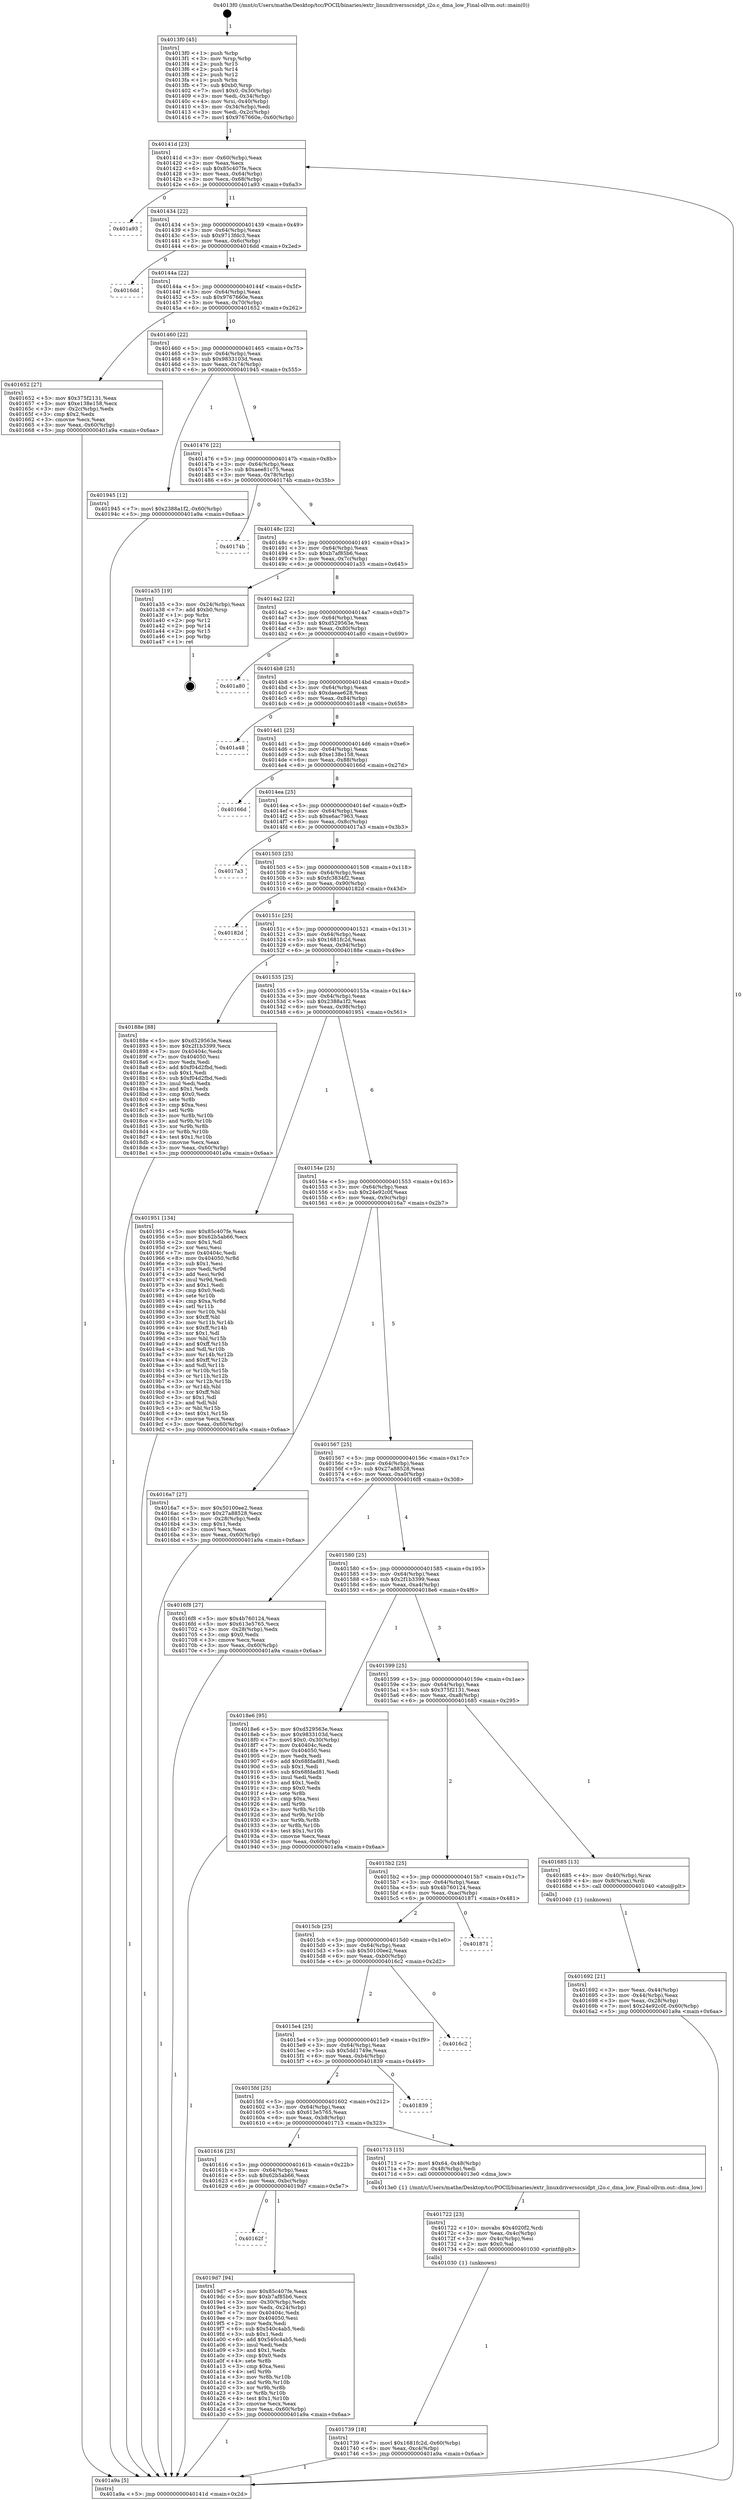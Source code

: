 digraph "0x4013f0" {
  label = "0x4013f0 (/mnt/c/Users/mathe/Desktop/tcc/POCII/binaries/extr_linuxdriversscsidpt_i2o.c_dma_low_Final-ollvm.out::main(0))"
  labelloc = "t"
  node[shape=record]

  Entry [label="",width=0.3,height=0.3,shape=circle,fillcolor=black,style=filled]
  "0x40141d" [label="{
     0x40141d [23]\l
     | [instrs]\l
     &nbsp;&nbsp;0x40141d \<+3\>: mov -0x60(%rbp),%eax\l
     &nbsp;&nbsp;0x401420 \<+2\>: mov %eax,%ecx\l
     &nbsp;&nbsp;0x401422 \<+6\>: sub $0x85c407fe,%ecx\l
     &nbsp;&nbsp;0x401428 \<+3\>: mov %eax,-0x64(%rbp)\l
     &nbsp;&nbsp;0x40142b \<+3\>: mov %ecx,-0x68(%rbp)\l
     &nbsp;&nbsp;0x40142e \<+6\>: je 0000000000401a93 \<main+0x6a3\>\l
  }"]
  "0x401a93" [label="{
     0x401a93\l
  }", style=dashed]
  "0x401434" [label="{
     0x401434 [22]\l
     | [instrs]\l
     &nbsp;&nbsp;0x401434 \<+5\>: jmp 0000000000401439 \<main+0x49\>\l
     &nbsp;&nbsp;0x401439 \<+3\>: mov -0x64(%rbp),%eax\l
     &nbsp;&nbsp;0x40143c \<+5\>: sub $0x9713fdc3,%eax\l
     &nbsp;&nbsp;0x401441 \<+3\>: mov %eax,-0x6c(%rbp)\l
     &nbsp;&nbsp;0x401444 \<+6\>: je 00000000004016dd \<main+0x2ed\>\l
  }"]
  Exit [label="",width=0.3,height=0.3,shape=circle,fillcolor=black,style=filled,peripheries=2]
  "0x4016dd" [label="{
     0x4016dd\l
  }", style=dashed]
  "0x40144a" [label="{
     0x40144a [22]\l
     | [instrs]\l
     &nbsp;&nbsp;0x40144a \<+5\>: jmp 000000000040144f \<main+0x5f\>\l
     &nbsp;&nbsp;0x40144f \<+3\>: mov -0x64(%rbp),%eax\l
     &nbsp;&nbsp;0x401452 \<+5\>: sub $0x9767660e,%eax\l
     &nbsp;&nbsp;0x401457 \<+3\>: mov %eax,-0x70(%rbp)\l
     &nbsp;&nbsp;0x40145a \<+6\>: je 0000000000401652 \<main+0x262\>\l
  }"]
  "0x40162f" [label="{
     0x40162f\l
  }", style=dashed]
  "0x401652" [label="{
     0x401652 [27]\l
     | [instrs]\l
     &nbsp;&nbsp;0x401652 \<+5\>: mov $0x375f2131,%eax\l
     &nbsp;&nbsp;0x401657 \<+5\>: mov $0xe138e158,%ecx\l
     &nbsp;&nbsp;0x40165c \<+3\>: mov -0x2c(%rbp),%edx\l
     &nbsp;&nbsp;0x40165f \<+3\>: cmp $0x2,%edx\l
     &nbsp;&nbsp;0x401662 \<+3\>: cmovne %ecx,%eax\l
     &nbsp;&nbsp;0x401665 \<+3\>: mov %eax,-0x60(%rbp)\l
     &nbsp;&nbsp;0x401668 \<+5\>: jmp 0000000000401a9a \<main+0x6aa\>\l
  }"]
  "0x401460" [label="{
     0x401460 [22]\l
     | [instrs]\l
     &nbsp;&nbsp;0x401460 \<+5\>: jmp 0000000000401465 \<main+0x75\>\l
     &nbsp;&nbsp;0x401465 \<+3\>: mov -0x64(%rbp),%eax\l
     &nbsp;&nbsp;0x401468 \<+5\>: sub $0x9833103d,%eax\l
     &nbsp;&nbsp;0x40146d \<+3\>: mov %eax,-0x74(%rbp)\l
     &nbsp;&nbsp;0x401470 \<+6\>: je 0000000000401945 \<main+0x555\>\l
  }"]
  "0x401a9a" [label="{
     0x401a9a [5]\l
     | [instrs]\l
     &nbsp;&nbsp;0x401a9a \<+5\>: jmp 000000000040141d \<main+0x2d\>\l
  }"]
  "0x4013f0" [label="{
     0x4013f0 [45]\l
     | [instrs]\l
     &nbsp;&nbsp;0x4013f0 \<+1\>: push %rbp\l
     &nbsp;&nbsp;0x4013f1 \<+3\>: mov %rsp,%rbp\l
     &nbsp;&nbsp;0x4013f4 \<+2\>: push %r15\l
     &nbsp;&nbsp;0x4013f6 \<+2\>: push %r14\l
     &nbsp;&nbsp;0x4013f8 \<+2\>: push %r12\l
     &nbsp;&nbsp;0x4013fa \<+1\>: push %rbx\l
     &nbsp;&nbsp;0x4013fb \<+7\>: sub $0xb0,%rsp\l
     &nbsp;&nbsp;0x401402 \<+7\>: movl $0x0,-0x30(%rbp)\l
     &nbsp;&nbsp;0x401409 \<+3\>: mov %edi,-0x34(%rbp)\l
     &nbsp;&nbsp;0x40140c \<+4\>: mov %rsi,-0x40(%rbp)\l
     &nbsp;&nbsp;0x401410 \<+3\>: mov -0x34(%rbp),%edi\l
     &nbsp;&nbsp;0x401413 \<+3\>: mov %edi,-0x2c(%rbp)\l
     &nbsp;&nbsp;0x401416 \<+7\>: movl $0x9767660e,-0x60(%rbp)\l
  }"]
  "0x4019d7" [label="{
     0x4019d7 [94]\l
     | [instrs]\l
     &nbsp;&nbsp;0x4019d7 \<+5\>: mov $0x85c407fe,%eax\l
     &nbsp;&nbsp;0x4019dc \<+5\>: mov $0xb7af85b6,%ecx\l
     &nbsp;&nbsp;0x4019e1 \<+3\>: mov -0x30(%rbp),%edx\l
     &nbsp;&nbsp;0x4019e4 \<+3\>: mov %edx,-0x24(%rbp)\l
     &nbsp;&nbsp;0x4019e7 \<+7\>: mov 0x40404c,%edx\l
     &nbsp;&nbsp;0x4019ee \<+7\>: mov 0x404050,%esi\l
     &nbsp;&nbsp;0x4019f5 \<+2\>: mov %edx,%edi\l
     &nbsp;&nbsp;0x4019f7 \<+6\>: sub $0x540c4ab5,%edi\l
     &nbsp;&nbsp;0x4019fd \<+3\>: sub $0x1,%edi\l
     &nbsp;&nbsp;0x401a00 \<+6\>: add $0x540c4ab5,%edi\l
     &nbsp;&nbsp;0x401a06 \<+3\>: imul %edi,%edx\l
     &nbsp;&nbsp;0x401a09 \<+3\>: and $0x1,%edx\l
     &nbsp;&nbsp;0x401a0c \<+3\>: cmp $0x0,%edx\l
     &nbsp;&nbsp;0x401a0f \<+4\>: sete %r8b\l
     &nbsp;&nbsp;0x401a13 \<+3\>: cmp $0xa,%esi\l
     &nbsp;&nbsp;0x401a16 \<+4\>: setl %r9b\l
     &nbsp;&nbsp;0x401a1a \<+3\>: mov %r8b,%r10b\l
     &nbsp;&nbsp;0x401a1d \<+3\>: and %r9b,%r10b\l
     &nbsp;&nbsp;0x401a20 \<+3\>: xor %r9b,%r8b\l
     &nbsp;&nbsp;0x401a23 \<+3\>: or %r8b,%r10b\l
     &nbsp;&nbsp;0x401a26 \<+4\>: test $0x1,%r10b\l
     &nbsp;&nbsp;0x401a2a \<+3\>: cmovne %ecx,%eax\l
     &nbsp;&nbsp;0x401a2d \<+3\>: mov %eax,-0x60(%rbp)\l
     &nbsp;&nbsp;0x401a30 \<+5\>: jmp 0000000000401a9a \<main+0x6aa\>\l
  }"]
  "0x401945" [label="{
     0x401945 [12]\l
     | [instrs]\l
     &nbsp;&nbsp;0x401945 \<+7\>: movl $0x2388a1f2,-0x60(%rbp)\l
     &nbsp;&nbsp;0x40194c \<+5\>: jmp 0000000000401a9a \<main+0x6aa\>\l
  }"]
  "0x401476" [label="{
     0x401476 [22]\l
     | [instrs]\l
     &nbsp;&nbsp;0x401476 \<+5\>: jmp 000000000040147b \<main+0x8b\>\l
     &nbsp;&nbsp;0x40147b \<+3\>: mov -0x64(%rbp),%eax\l
     &nbsp;&nbsp;0x40147e \<+5\>: sub $0xaee81c75,%eax\l
     &nbsp;&nbsp;0x401483 \<+3\>: mov %eax,-0x78(%rbp)\l
     &nbsp;&nbsp;0x401486 \<+6\>: je 000000000040174b \<main+0x35b\>\l
  }"]
  "0x401739" [label="{
     0x401739 [18]\l
     | [instrs]\l
     &nbsp;&nbsp;0x401739 \<+7\>: movl $0x1681fc2d,-0x60(%rbp)\l
     &nbsp;&nbsp;0x401740 \<+6\>: mov %eax,-0xc4(%rbp)\l
     &nbsp;&nbsp;0x401746 \<+5\>: jmp 0000000000401a9a \<main+0x6aa\>\l
  }"]
  "0x40174b" [label="{
     0x40174b\l
  }", style=dashed]
  "0x40148c" [label="{
     0x40148c [22]\l
     | [instrs]\l
     &nbsp;&nbsp;0x40148c \<+5\>: jmp 0000000000401491 \<main+0xa1\>\l
     &nbsp;&nbsp;0x401491 \<+3\>: mov -0x64(%rbp),%eax\l
     &nbsp;&nbsp;0x401494 \<+5\>: sub $0xb7af85b6,%eax\l
     &nbsp;&nbsp;0x401499 \<+3\>: mov %eax,-0x7c(%rbp)\l
     &nbsp;&nbsp;0x40149c \<+6\>: je 0000000000401a35 \<main+0x645\>\l
  }"]
  "0x401722" [label="{
     0x401722 [23]\l
     | [instrs]\l
     &nbsp;&nbsp;0x401722 \<+10\>: movabs $0x4020f2,%rdi\l
     &nbsp;&nbsp;0x40172c \<+3\>: mov %eax,-0x4c(%rbp)\l
     &nbsp;&nbsp;0x40172f \<+3\>: mov -0x4c(%rbp),%esi\l
     &nbsp;&nbsp;0x401732 \<+2\>: mov $0x0,%al\l
     &nbsp;&nbsp;0x401734 \<+5\>: call 0000000000401030 \<printf@plt\>\l
     | [calls]\l
     &nbsp;&nbsp;0x401030 \{1\} (unknown)\l
  }"]
  "0x401a35" [label="{
     0x401a35 [19]\l
     | [instrs]\l
     &nbsp;&nbsp;0x401a35 \<+3\>: mov -0x24(%rbp),%eax\l
     &nbsp;&nbsp;0x401a38 \<+7\>: add $0xb0,%rsp\l
     &nbsp;&nbsp;0x401a3f \<+1\>: pop %rbx\l
     &nbsp;&nbsp;0x401a40 \<+2\>: pop %r12\l
     &nbsp;&nbsp;0x401a42 \<+2\>: pop %r14\l
     &nbsp;&nbsp;0x401a44 \<+2\>: pop %r15\l
     &nbsp;&nbsp;0x401a46 \<+1\>: pop %rbp\l
     &nbsp;&nbsp;0x401a47 \<+1\>: ret\l
  }"]
  "0x4014a2" [label="{
     0x4014a2 [22]\l
     | [instrs]\l
     &nbsp;&nbsp;0x4014a2 \<+5\>: jmp 00000000004014a7 \<main+0xb7\>\l
     &nbsp;&nbsp;0x4014a7 \<+3\>: mov -0x64(%rbp),%eax\l
     &nbsp;&nbsp;0x4014aa \<+5\>: sub $0xd529563e,%eax\l
     &nbsp;&nbsp;0x4014af \<+3\>: mov %eax,-0x80(%rbp)\l
     &nbsp;&nbsp;0x4014b2 \<+6\>: je 0000000000401a80 \<main+0x690\>\l
  }"]
  "0x401616" [label="{
     0x401616 [25]\l
     | [instrs]\l
     &nbsp;&nbsp;0x401616 \<+5\>: jmp 000000000040161b \<main+0x22b\>\l
     &nbsp;&nbsp;0x40161b \<+3\>: mov -0x64(%rbp),%eax\l
     &nbsp;&nbsp;0x40161e \<+5\>: sub $0x62b5ab66,%eax\l
     &nbsp;&nbsp;0x401623 \<+6\>: mov %eax,-0xbc(%rbp)\l
     &nbsp;&nbsp;0x401629 \<+6\>: je 00000000004019d7 \<main+0x5e7\>\l
  }"]
  "0x401a80" [label="{
     0x401a80\l
  }", style=dashed]
  "0x4014b8" [label="{
     0x4014b8 [25]\l
     | [instrs]\l
     &nbsp;&nbsp;0x4014b8 \<+5\>: jmp 00000000004014bd \<main+0xcd\>\l
     &nbsp;&nbsp;0x4014bd \<+3\>: mov -0x64(%rbp),%eax\l
     &nbsp;&nbsp;0x4014c0 \<+5\>: sub $0xdaeae628,%eax\l
     &nbsp;&nbsp;0x4014c5 \<+6\>: mov %eax,-0x84(%rbp)\l
     &nbsp;&nbsp;0x4014cb \<+6\>: je 0000000000401a48 \<main+0x658\>\l
  }"]
  "0x401713" [label="{
     0x401713 [15]\l
     | [instrs]\l
     &nbsp;&nbsp;0x401713 \<+7\>: movl $0x64,-0x48(%rbp)\l
     &nbsp;&nbsp;0x40171a \<+3\>: mov -0x48(%rbp),%edi\l
     &nbsp;&nbsp;0x40171d \<+5\>: call 00000000004013e0 \<dma_low\>\l
     | [calls]\l
     &nbsp;&nbsp;0x4013e0 \{1\} (/mnt/c/Users/mathe/Desktop/tcc/POCII/binaries/extr_linuxdriversscsidpt_i2o.c_dma_low_Final-ollvm.out::dma_low)\l
  }"]
  "0x401a48" [label="{
     0x401a48\l
  }", style=dashed]
  "0x4014d1" [label="{
     0x4014d1 [25]\l
     | [instrs]\l
     &nbsp;&nbsp;0x4014d1 \<+5\>: jmp 00000000004014d6 \<main+0xe6\>\l
     &nbsp;&nbsp;0x4014d6 \<+3\>: mov -0x64(%rbp),%eax\l
     &nbsp;&nbsp;0x4014d9 \<+5\>: sub $0xe138e158,%eax\l
     &nbsp;&nbsp;0x4014de \<+6\>: mov %eax,-0x88(%rbp)\l
     &nbsp;&nbsp;0x4014e4 \<+6\>: je 000000000040166d \<main+0x27d\>\l
  }"]
  "0x4015fd" [label="{
     0x4015fd [25]\l
     | [instrs]\l
     &nbsp;&nbsp;0x4015fd \<+5\>: jmp 0000000000401602 \<main+0x212\>\l
     &nbsp;&nbsp;0x401602 \<+3\>: mov -0x64(%rbp),%eax\l
     &nbsp;&nbsp;0x401605 \<+5\>: sub $0x613e5765,%eax\l
     &nbsp;&nbsp;0x40160a \<+6\>: mov %eax,-0xb8(%rbp)\l
     &nbsp;&nbsp;0x401610 \<+6\>: je 0000000000401713 \<main+0x323\>\l
  }"]
  "0x40166d" [label="{
     0x40166d\l
  }", style=dashed]
  "0x4014ea" [label="{
     0x4014ea [25]\l
     | [instrs]\l
     &nbsp;&nbsp;0x4014ea \<+5\>: jmp 00000000004014ef \<main+0xff\>\l
     &nbsp;&nbsp;0x4014ef \<+3\>: mov -0x64(%rbp),%eax\l
     &nbsp;&nbsp;0x4014f2 \<+5\>: sub $0xe6ac7963,%eax\l
     &nbsp;&nbsp;0x4014f7 \<+6\>: mov %eax,-0x8c(%rbp)\l
     &nbsp;&nbsp;0x4014fd \<+6\>: je 00000000004017a3 \<main+0x3b3\>\l
  }"]
  "0x401839" [label="{
     0x401839\l
  }", style=dashed]
  "0x4017a3" [label="{
     0x4017a3\l
  }", style=dashed]
  "0x401503" [label="{
     0x401503 [25]\l
     | [instrs]\l
     &nbsp;&nbsp;0x401503 \<+5\>: jmp 0000000000401508 \<main+0x118\>\l
     &nbsp;&nbsp;0x401508 \<+3\>: mov -0x64(%rbp),%eax\l
     &nbsp;&nbsp;0x40150b \<+5\>: sub $0xfc3834f2,%eax\l
     &nbsp;&nbsp;0x401510 \<+6\>: mov %eax,-0x90(%rbp)\l
     &nbsp;&nbsp;0x401516 \<+6\>: je 000000000040182d \<main+0x43d\>\l
  }"]
  "0x4015e4" [label="{
     0x4015e4 [25]\l
     | [instrs]\l
     &nbsp;&nbsp;0x4015e4 \<+5\>: jmp 00000000004015e9 \<main+0x1f9\>\l
     &nbsp;&nbsp;0x4015e9 \<+3\>: mov -0x64(%rbp),%eax\l
     &nbsp;&nbsp;0x4015ec \<+5\>: sub $0x5dd1749e,%eax\l
     &nbsp;&nbsp;0x4015f1 \<+6\>: mov %eax,-0xb4(%rbp)\l
     &nbsp;&nbsp;0x4015f7 \<+6\>: je 0000000000401839 \<main+0x449\>\l
  }"]
  "0x40182d" [label="{
     0x40182d\l
  }", style=dashed]
  "0x40151c" [label="{
     0x40151c [25]\l
     | [instrs]\l
     &nbsp;&nbsp;0x40151c \<+5\>: jmp 0000000000401521 \<main+0x131\>\l
     &nbsp;&nbsp;0x401521 \<+3\>: mov -0x64(%rbp),%eax\l
     &nbsp;&nbsp;0x401524 \<+5\>: sub $0x1681fc2d,%eax\l
     &nbsp;&nbsp;0x401529 \<+6\>: mov %eax,-0x94(%rbp)\l
     &nbsp;&nbsp;0x40152f \<+6\>: je 000000000040188e \<main+0x49e\>\l
  }"]
  "0x4016c2" [label="{
     0x4016c2\l
  }", style=dashed]
  "0x40188e" [label="{
     0x40188e [88]\l
     | [instrs]\l
     &nbsp;&nbsp;0x40188e \<+5\>: mov $0xd529563e,%eax\l
     &nbsp;&nbsp;0x401893 \<+5\>: mov $0x2f1b3399,%ecx\l
     &nbsp;&nbsp;0x401898 \<+7\>: mov 0x40404c,%edx\l
     &nbsp;&nbsp;0x40189f \<+7\>: mov 0x404050,%esi\l
     &nbsp;&nbsp;0x4018a6 \<+2\>: mov %edx,%edi\l
     &nbsp;&nbsp;0x4018a8 \<+6\>: add $0xf04d2fbd,%edi\l
     &nbsp;&nbsp;0x4018ae \<+3\>: sub $0x1,%edi\l
     &nbsp;&nbsp;0x4018b1 \<+6\>: sub $0xf04d2fbd,%edi\l
     &nbsp;&nbsp;0x4018b7 \<+3\>: imul %edi,%edx\l
     &nbsp;&nbsp;0x4018ba \<+3\>: and $0x1,%edx\l
     &nbsp;&nbsp;0x4018bd \<+3\>: cmp $0x0,%edx\l
     &nbsp;&nbsp;0x4018c0 \<+4\>: sete %r8b\l
     &nbsp;&nbsp;0x4018c4 \<+3\>: cmp $0xa,%esi\l
     &nbsp;&nbsp;0x4018c7 \<+4\>: setl %r9b\l
     &nbsp;&nbsp;0x4018cb \<+3\>: mov %r8b,%r10b\l
     &nbsp;&nbsp;0x4018ce \<+3\>: and %r9b,%r10b\l
     &nbsp;&nbsp;0x4018d1 \<+3\>: xor %r9b,%r8b\l
     &nbsp;&nbsp;0x4018d4 \<+3\>: or %r8b,%r10b\l
     &nbsp;&nbsp;0x4018d7 \<+4\>: test $0x1,%r10b\l
     &nbsp;&nbsp;0x4018db \<+3\>: cmovne %ecx,%eax\l
     &nbsp;&nbsp;0x4018de \<+3\>: mov %eax,-0x60(%rbp)\l
     &nbsp;&nbsp;0x4018e1 \<+5\>: jmp 0000000000401a9a \<main+0x6aa\>\l
  }"]
  "0x401535" [label="{
     0x401535 [25]\l
     | [instrs]\l
     &nbsp;&nbsp;0x401535 \<+5\>: jmp 000000000040153a \<main+0x14a\>\l
     &nbsp;&nbsp;0x40153a \<+3\>: mov -0x64(%rbp),%eax\l
     &nbsp;&nbsp;0x40153d \<+5\>: sub $0x2388a1f2,%eax\l
     &nbsp;&nbsp;0x401542 \<+6\>: mov %eax,-0x98(%rbp)\l
     &nbsp;&nbsp;0x401548 \<+6\>: je 0000000000401951 \<main+0x561\>\l
  }"]
  "0x4015cb" [label="{
     0x4015cb [25]\l
     | [instrs]\l
     &nbsp;&nbsp;0x4015cb \<+5\>: jmp 00000000004015d0 \<main+0x1e0\>\l
     &nbsp;&nbsp;0x4015d0 \<+3\>: mov -0x64(%rbp),%eax\l
     &nbsp;&nbsp;0x4015d3 \<+5\>: sub $0x50100ee2,%eax\l
     &nbsp;&nbsp;0x4015d8 \<+6\>: mov %eax,-0xb0(%rbp)\l
     &nbsp;&nbsp;0x4015de \<+6\>: je 00000000004016c2 \<main+0x2d2\>\l
  }"]
  "0x401951" [label="{
     0x401951 [134]\l
     | [instrs]\l
     &nbsp;&nbsp;0x401951 \<+5\>: mov $0x85c407fe,%eax\l
     &nbsp;&nbsp;0x401956 \<+5\>: mov $0x62b5ab66,%ecx\l
     &nbsp;&nbsp;0x40195b \<+2\>: mov $0x1,%dl\l
     &nbsp;&nbsp;0x40195d \<+2\>: xor %esi,%esi\l
     &nbsp;&nbsp;0x40195f \<+7\>: mov 0x40404c,%edi\l
     &nbsp;&nbsp;0x401966 \<+8\>: mov 0x404050,%r8d\l
     &nbsp;&nbsp;0x40196e \<+3\>: sub $0x1,%esi\l
     &nbsp;&nbsp;0x401971 \<+3\>: mov %edi,%r9d\l
     &nbsp;&nbsp;0x401974 \<+3\>: add %esi,%r9d\l
     &nbsp;&nbsp;0x401977 \<+4\>: imul %r9d,%edi\l
     &nbsp;&nbsp;0x40197b \<+3\>: and $0x1,%edi\l
     &nbsp;&nbsp;0x40197e \<+3\>: cmp $0x0,%edi\l
     &nbsp;&nbsp;0x401981 \<+4\>: sete %r10b\l
     &nbsp;&nbsp;0x401985 \<+4\>: cmp $0xa,%r8d\l
     &nbsp;&nbsp;0x401989 \<+4\>: setl %r11b\l
     &nbsp;&nbsp;0x40198d \<+3\>: mov %r10b,%bl\l
     &nbsp;&nbsp;0x401990 \<+3\>: xor $0xff,%bl\l
     &nbsp;&nbsp;0x401993 \<+3\>: mov %r11b,%r14b\l
     &nbsp;&nbsp;0x401996 \<+4\>: xor $0xff,%r14b\l
     &nbsp;&nbsp;0x40199a \<+3\>: xor $0x1,%dl\l
     &nbsp;&nbsp;0x40199d \<+3\>: mov %bl,%r15b\l
     &nbsp;&nbsp;0x4019a0 \<+4\>: and $0xff,%r15b\l
     &nbsp;&nbsp;0x4019a4 \<+3\>: and %dl,%r10b\l
     &nbsp;&nbsp;0x4019a7 \<+3\>: mov %r14b,%r12b\l
     &nbsp;&nbsp;0x4019aa \<+4\>: and $0xff,%r12b\l
     &nbsp;&nbsp;0x4019ae \<+3\>: and %dl,%r11b\l
     &nbsp;&nbsp;0x4019b1 \<+3\>: or %r10b,%r15b\l
     &nbsp;&nbsp;0x4019b4 \<+3\>: or %r11b,%r12b\l
     &nbsp;&nbsp;0x4019b7 \<+3\>: xor %r12b,%r15b\l
     &nbsp;&nbsp;0x4019ba \<+3\>: or %r14b,%bl\l
     &nbsp;&nbsp;0x4019bd \<+3\>: xor $0xff,%bl\l
     &nbsp;&nbsp;0x4019c0 \<+3\>: or $0x1,%dl\l
     &nbsp;&nbsp;0x4019c3 \<+2\>: and %dl,%bl\l
     &nbsp;&nbsp;0x4019c5 \<+3\>: or %bl,%r15b\l
     &nbsp;&nbsp;0x4019c8 \<+4\>: test $0x1,%r15b\l
     &nbsp;&nbsp;0x4019cc \<+3\>: cmovne %ecx,%eax\l
     &nbsp;&nbsp;0x4019cf \<+3\>: mov %eax,-0x60(%rbp)\l
     &nbsp;&nbsp;0x4019d2 \<+5\>: jmp 0000000000401a9a \<main+0x6aa\>\l
  }"]
  "0x40154e" [label="{
     0x40154e [25]\l
     | [instrs]\l
     &nbsp;&nbsp;0x40154e \<+5\>: jmp 0000000000401553 \<main+0x163\>\l
     &nbsp;&nbsp;0x401553 \<+3\>: mov -0x64(%rbp),%eax\l
     &nbsp;&nbsp;0x401556 \<+5\>: sub $0x24e92c0f,%eax\l
     &nbsp;&nbsp;0x40155b \<+6\>: mov %eax,-0x9c(%rbp)\l
     &nbsp;&nbsp;0x401561 \<+6\>: je 00000000004016a7 \<main+0x2b7\>\l
  }"]
  "0x401871" [label="{
     0x401871\l
  }", style=dashed]
  "0x4016a7" [label="{
     0x4016a7 [27]\l
     | [instrs]\l
     &nbsp;&nbsp;0x4016a7 \<+5\>: mov $0x50100ee2,%eax\l
     &nbsp;&nbsp;0x4016ac \<+5\>: mov $0x27a88528,%ecx\l
     &nbsp;&nbsp;0x4016b1 \<+3\>: mov -0x28(%rbp),%edx\l
     &nbsp;&nbsp;0x4016b4 \<+3\>: cmp $0x1,%edx\l
     &nbsp;&nbsp;0x4016b7 \<+3\>: cmovl %ecx,%eax\l
     &nbsp;&nbsp;0x4016ba \<+3\>: mov %eax,-0x60(%rbp)\l
     &nbsp;&nbsp;0x4016bd \<+5\>: jmp 0000000000401a9a \<main+0x6aa\>\l
  }"]
  "0x401567" [label="{
     0x401567 [25]\l
     | [instrs]\l
     &nbsp;&nbsp;0x401567 \<+5\>: jmp 000000000040156c \<main+0x17c\>\l
     &nbsp;&nbsp;0x40156c \<+3\>: mov -0x64(%rbp),%eax\l
     &nbsp;&nbsp;0x40156f \<+5\>: sub $0x27a88528,%eax\l
     &nbsp;&nbsp;0x401574 \<+6\>: mov %eax,-0xa0(%rbp)\l
     &nbsp;&nbsp;0x40157a \<+6\>: je 00000000004016f8 \<main+0x308\>\l
  }"]
  "0x401692" [label="{
     0x401692 [21]\l
     | [instrs]\l
     &nbsp;&nbsp;0x401692 \<+3\>: mov %eax,-0x44(%rbp)\l
     &nbsp;&nbsp;0x401695 \<+3\>: mov -0x44(%rbp),%eax\l
     &nbsp;&nbsp;0x401698 \<+3\>: mov %eax,-0x28(%rbp)\l
     &nbsp;&nbsp;0x40169b \<+7\>: movl $0x24e92c0f,-0x60(%rbp)\l
     &nbsp;&nbsp;0x4016a2 \<+5\>: jmp 0000000000401a9a \<main+0x6aa\>\l
  }"]
  "0x4016f8" [label="{
     0x4016f8 [27]\l
     | [instrs]\l
     &nbsp;&nbsp;0x4016f8 \<+5\>: mov $0x4b760124,%eax\l
     &nbsp;&nbsp;0x4016fd \<+5\>: mov $0x613e5765,%ecx\l
     &nbsp;&nbsp;0x401702 \<+3\>: mov -0x28(%rbp),%edx\l
     &nbsp;&nbsp;0x401705 \<+3\>: cmp $0x0,%edx\l
     &nbsp;&nbsp;0x401708 \<+3\>: cmove %ecx,%eax\l
     &nbsp;&nbsp;0x40170b \<+3\>: mov %eax,-0x60(%rbp)\l
     &nbsp;&nbsp;0x40170e \<+5\>: jmp 0000000000401a9a \<main+0x6aa\>\l
  }"]
  "0x401580" [label="{
     0x401580 [25]\l
     | [instrs]\l
     &nbsp;&nbsp;0x401580 \<+5\>: jmp 0000000000401585 \<main+0x195\>\l
     &nbsp;&nbsp;0x401585 \<+3\>: mov -0x64(%rbp),%eax\l
     &nbsp;&nbsp;0x401588 \<+5\>: sub $0x2f1b3399,%eax\l
     &nbsp;&nbsp;0x40158d \<+6\>: mov %eax,-0xa4(%rbp)\l
     &nbsp;&nbsp;0x401593 \<+6\>: je 00000000004018e6 \<main+0x4f6\>\l
  }"]
  "0x4015b2" [label="{
     0x4015b2 [25]\l
     | [instrs]\l
     &nbsp;&nbsp;0x4015b2 \<+5\>: jmp 00000000004015b7 \<main+0x1c7\>\l
     &nbsp;&nbsp;0x4015b7 \<+3\>: mov -0x64(%rbp),%eax\l
     &nbsp;&nbsp;0x4015ba \<+5\>: sub $0x4b760124,%eax\l
     &nbsp;&nbsp;0x4015bf \<+6\>: mov %eax,-0xac(%rbp)\l
     &nbsp;&nbsp;0x4015c5 \<+6\>: je 0000000000401871 \<main+0x481\>\l
  }"]
  "0x4018e6" [label="{
     0x4018e6 [95]\l
     | [instrs]\l
     &nbsp;&nbsp;0x4018e6 \<+5\>: mov $0xd529563e,%eax\l
     &nbsp;&nbsp;0x4018eb \<+5\>: mov $0x9833103d,%ecx\l
     &nbsp;&nbsp;0x4018f0 \<+7\>: movl $0x0,-0x30(%rbp)\l
     &nbsp;&nbsp;0x4018f7 \<+7\>: mov 0x40404c,%edx\l
     &nbsp;&nbsp;0x4018fe \<+7\>: mov 0x404050,%esi\l
     &nbsp;&nbsp;0x401905 \<+2\>: mov %edx,%edi\l
     &nbsp;&nbsp;0x401907 \<+6\>: add $0x68fdad81,%edi\l
     &nbsp;&nbsp;0x40190d \<+3\>: sub $0x1,%edi\l
     &nbsp;&nbsp;0x401910 \<+6\>: sub $0x68fdad81,%edi\l
     &nbsp;&nbsp;0x401916 \<+3\>: imul %edi,%edx\l
     &nbsp;&nbsp;0x401919 \<+3\>: and $0x1,%edx\l
     &nbsp;&nbsp;0x40191c \<+3\>: cmp $0x0,%edx\l
     &nbsp;&nbsp;0x40191f \<+4\>: sete %r8b\l
     &nbsp;&nbsp;0x401923 \<+3\>: cmp $0xa,%esi\l
     &nbsp;&nbsp;0x401926 \<+4\>: setl %r9b\l
     &nbsp;&nbsp;0x40192a \<+3\>: mov %r8b,%r10b\l
     &nbsp;&nbsp;0x40192d \<+3\>: and %r9b,%r10b\l
     &nbsp;&nbsp;0x401930 \<+3\>: xor %r9b,%r8b\l
     &nbsp;&nbsp;0x401933 \<+3\>: or %r8b,%r10b\l
     &nbsp;&nbsp;0x401936 \<+4\>: test $0x1,%r10b\l
     &nbsp;&nbsp;0x40193a \<+3\>: cmovne %ecx,%eax\l
     &nbsp;&nbsp;0x40193d \<+3\>: mov %eax,-0x60(%rbp)\l
     &nbsp;&nbsp;0x401940 \<+5\>: jmp 0000000000401a9a \<main+0x6aa\>\l
  }"]
  "0x401599" [label="{
     0x401599 [25]\l
     | [instrs]\l
     &nbsp;&nbsp;0x401599 \<+5\>: jmp 000000000040159e \<main+0x1ae\>\l
     &nbsp;&nbsp;0x40159e \<+3\>: mov -0x64(%rbp),%eax\l
     &nbsp;&nbsp;0x4015a1 \<+5\>: sub $0x375f2131,%eax\l
     &nbsp;&nbsp;0x4015a6 \<+6\>: mov %eax,-0xa8(%rbp)\l
     &nbsp;&nbsp;0x4015ac \<+6\>: je 0000000000401685 \<main+0x295\>\l
  }"]
  "0x401685" [label="{
     0x401685 [13]\l
     | [instrs]\l
     &nbsp;&nbsp;0x401685 \<+4\>: mov -0x40(%rbp),%rax\l
     &nbsp;&nbsp;0x401689 \<+4\>: mov 0x8(%rax),%rdi\l
     &nbsp;&nbsp;0x40168d \<+5\>: call 0000000000401040 \<atoi@plt\>\l
     | [calls]\l
     &nbsp;&nbsp;0x401040 \{1\} (unknown)\l
  }"]
  Entry -> "0x4013f0" [label=" 1"]
  "0x40141d" -> "0x401a93" [label=" 0"]
  "0x40141d" -> "0x401434" [label=" 11"]
  "0x401a35" -> Exit [label=" 1"]
  "0x401434" -> "0x4016dd" [label=" 0"]
  "0x401434" -> "0x40144a" [label=" 11"]
  "0x4019d7" -> "0x401a9a" [label=" 1"]
  "0x40144a" -> "0x401652" [label=" 1"]
  "0x40144a" -> "0x401460" [label=" 10"]
  "0x401652" -> "0x401a9a" [label=" 1"]
  "0x4013f0" -> "0x40141d" [label=" 1"]
  "0x401a9a" -> "0x40141d" [label=" 10"]
  "0x401616" -> "0x40162f" [label=" 0"]
  "0x401460" -> "0x401945" [label=" 1"]
  "0x401460" -> "0x401476" [label=" 9"]
  "0x401616" -> "0x4019d7" [label=" 1"]
  "0x401476" -> "0x40174b" [label=" 0"]
  "0x401476" -> "0x40148c" [label=" 9"]
  "0x401951" -> "0x401a9a" [label=" 1"]
  "0x40148c" -> "0x401a35" [label=" 1"]
  "0x40148c" -> "0x4014a2" [label=" 8"]
  "0x401945" -> "0x401a9a" [label=" 1"]
  "0x4014a2" -> "0x401a80" [label=" 0"]
  "0x4014a2" -> "0x4014b8" [label=" 8"]
  "0x4018e6" -> "0x401a9a" [label=" 1"]
  "0x4014b8" -> "0x401a48" [label=" 0"]
  "0x4014b8" -> "0x4014d1" [label=" 8"]
  "0x40188e" -> "0x401a9a" [label=" 1"]
  "0x4014d1" -> "0x40166d" [label=" 0"]
  "0x4014d1" -> "0x4014ea" [label=" 8"]
  "0x401722" -> "0x401739" [label=" 1"]
  "0x4014ea" -> "0x4017a3" [label=" 0"]
  "0x4014ea" -> "0x401503" [label=" 8"]
  "0x401713" -> "0x401722" [label=" 1"]
  "0x401503" -> "0x40182d" [label=" 0"]
  "0x401503" -> "0x40151c" [label=" 8"]
  "0x4015fd" -> "0x401713" [label=" 1"]
  "0x40151c" -> "0x40188e" [label=" 1"]
  "0x40151c" -> "0x401535" [label=" 7"]
  "0x401739" -> "0x401a9a" [label=" 1"]
  "0x401535" -> "0x401951" [label=" 1"]
  "0x401535" -> "0x40154e" [label=" 6"]
  "0x4015e4" -> "0x401839" [label=" 0"]
  "0x40154e" -> "0x4016a7" [label=" 1"]
  "0x40154e" -> "0x401567" [label=" 5"]
  "0x4015fd" -> "0x401616" [label=" 1"]
  "0x401567" -> "0x4016f8" [label=" 1"]
  "0x401567" -> "0x401580" [label=" 4"]
  "0x4015cb" -> "0x4016c2" [label=" 0"]
  "0x401580" -> "0x4018e6" [label=" 1"]
  "0x401580" -> "0x401599" [label=" 3"]
  "0x4015e4" -> "0x4015fd" [label=" 2"]
  "0x401599" -> "0x401685" [label=" 1"]
  "0x401599" -> "0x4015b2" [label=" 2"]
  "0x401685" -> "0x401692" [label=" 1"]
  "0x401692" -> "0x401a9a" [label=" 1"]
  "0x4016a7" -> "0x401a9a" [label=" 1"]
  "0x4016f8" -> "0x401a9a" [label=" 1"]
  "0x4015cb" -> "0x4015e4" [label=" 2"]
  "0x4015b2" -> "0x401871" [label=" 0"]
  "0x4015b2" -> "0x4015cb" [label=" 2"]
}
